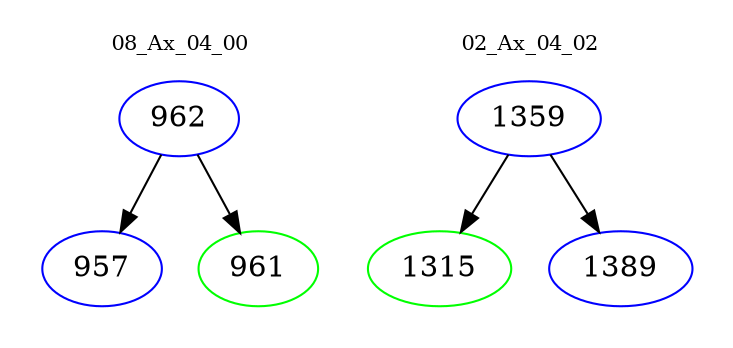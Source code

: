 digraph{
subgraph cluster_0 {
color = white
label = "08_Ax_04_00";
fontsize=10;
T0_962 [label="962", color="blue"]
T0_962 -> T0_957 [color="black"]
T0_957 [label="957", color="blue"]
T0_962 -> T0_961 [color="black"]
T0_961 [label="961", color="green"]
}
subgraph cluster_1 {
color = white
label = "02_Ax_04_02";
fontsize=10;
T1_1359 [label="1359", color="blue"]
T1_1359 -> T1_1315 [color="black"]
T1_1315 [label="1315", color="green"]
T1_1359 -> T1_1389 [color="black"]
T1_1389 [label="1389", color="blue"]
}
}
